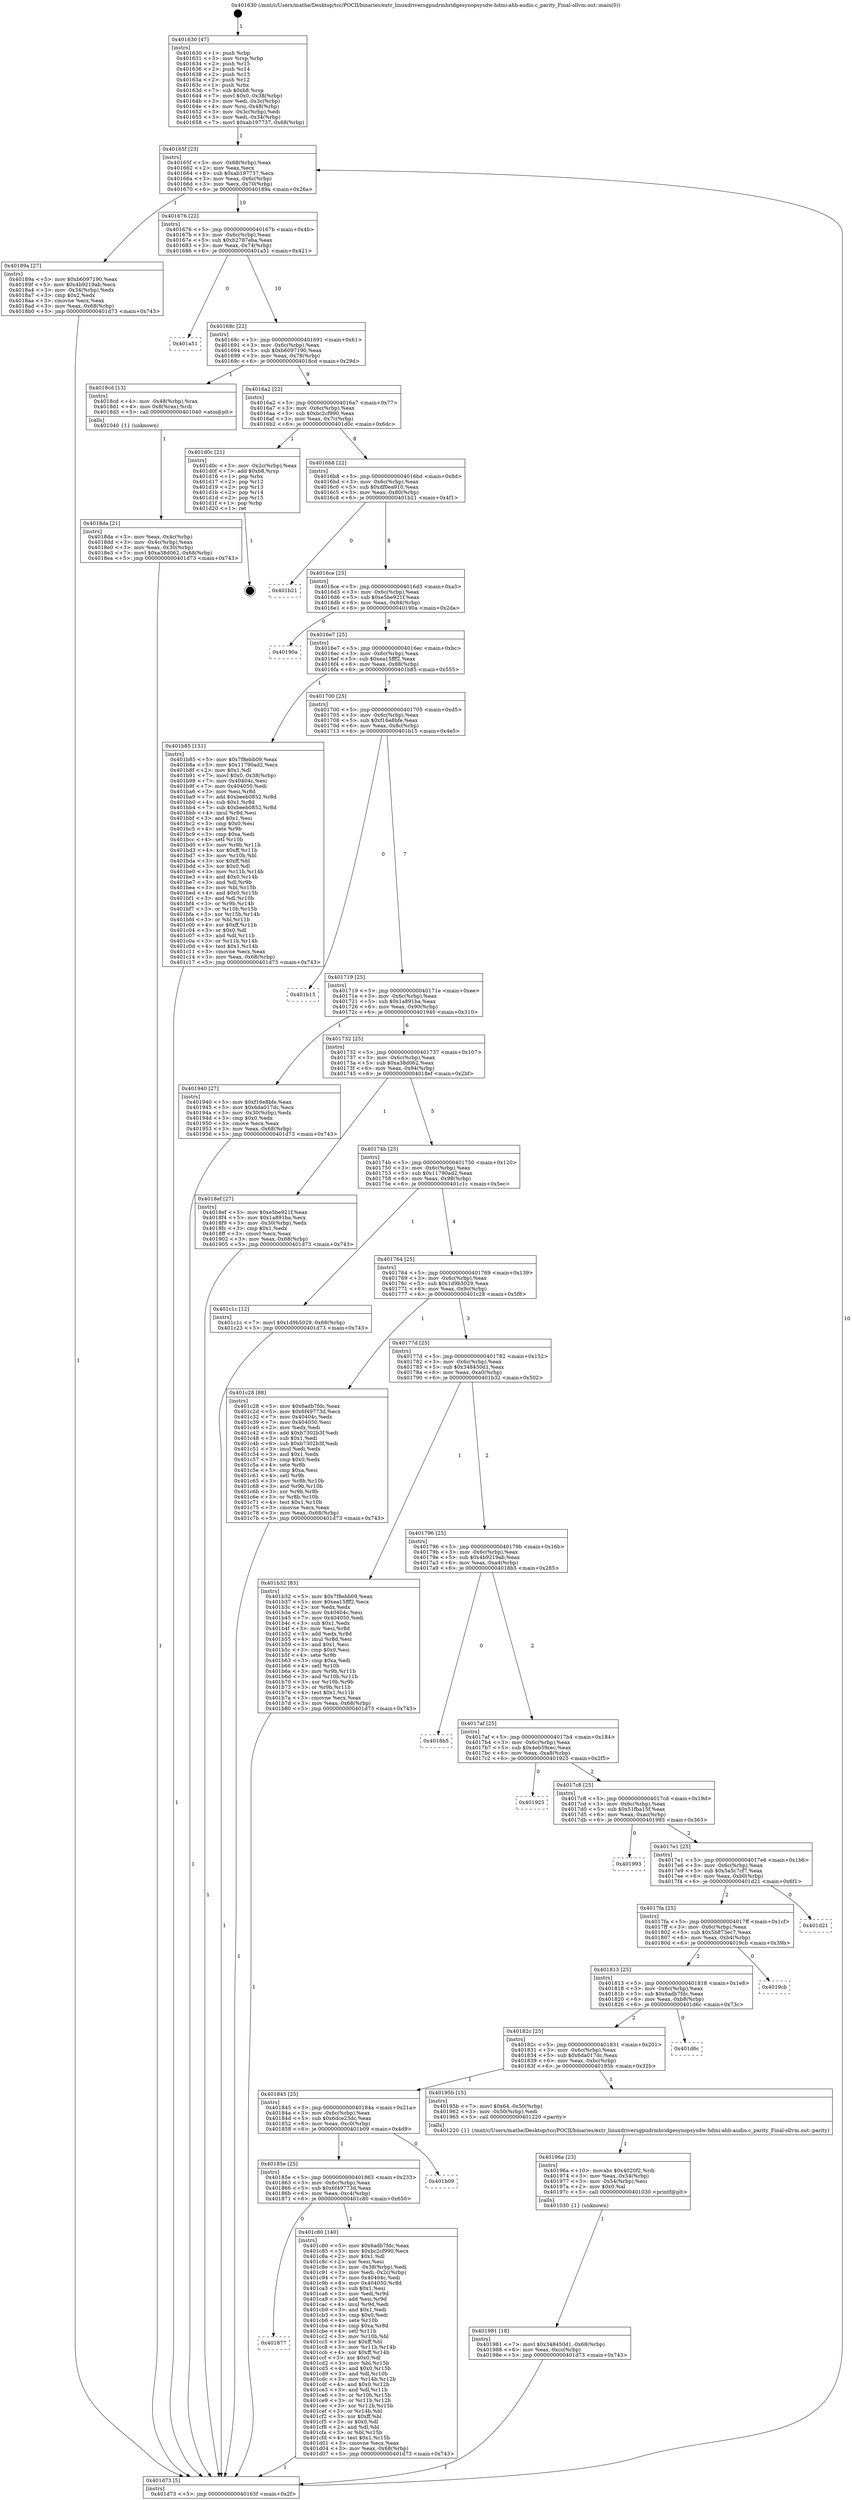 digraph "0x401630" {
  label = "0x401630 (/mnt/c/Users/mathe/Desktop/tcc/POCII/binaries/extr_linuxdriversgpudrmbridgesynopsysdw-hdmi-ahb-audio.c_parity_Final-ollvm.out::main(0))"
  labelloc = "t"
  node[shape=record]

  Entry [label="",width=0.3,height=0.3,shape=circle,fillcolor=black,style=filled]
  "0x40165f" [label="{
     0x40165f [23]\l
     | [instrs]\l
     &nbsp;&nbsp;0x40165f \<+3\>: mov -0x68(%rbp),%eax\l
     &nbsp;&nbsp;0x401662 \<+2\>: mov %eax,%ecx\l
     &nbsp;&nbsp;0x401664 \<+6\>: sub $0xab197737,%ecx\l
     &nbsp;&nbsp;0x40166a \<+3\>: mov %eax,-0x6c(%rbp)\l
     &nbsp;&nbsp;0x40166d \<+3\>: mov %ecx,-0x70(%rbp)\l
     &nbsp;&nbsp;0x401670 \<+6\>: je 000000000040189a \<main+0x26a\>\l
  }"]
  "0x40189a" [label="{
     0x40189a [27]\l
     | [instrs]\l
     &nbsp;&nbsp;0x40189a \<+5\>: mov $0xb6097190,%eax\l
     &nbsp;&nbsp;0x40189f \<+5\>: mov $0x4b9219ab,%ecx\l
     &nbsp;&nbsp;0x4018a4 \<+3\>: mov -0x34(%rbp),%edx\l
     &nbsp;&nbsp;0x4018a7 \<+3\>: cmp $0x2,%edx\l
     &nbsp;&nbsp;0x4018aa \<+3\>: cmovne %ecx,%eax\l
     &nbsp;&nbsp;0x4018ad \<+3\>: mov %eax,-0x68(%rbp)\l
     &nbsp;&nbsp;0x4018b0 \<+5\>: jmp 0000000000401d73 \<main+0x743\>\l
  }"]
  "0x401676" [label="{
     0x401676 [22]\l
     | [instrs]\l
     &nbsp;&nbsp;0x401676 \<+5\>: jmp 000000000040167b \<main+0x4b\>\l
     &nbsp;&nbsp;0x40167b \<+3\>: mov -0x6c(%rbp),%eax\l
     &nbsp;&nbsp;0x40167e \<+5\>: sub $0xb2787eba,%eax\l
     &nbsp;&nbsp;0x401683 \<+3\>: mov %eax,-0x74(%rbp)\l
     &nbsp;&nbsp;0x401686 \<+6\>: je 0000000000401a51 \<main+0x421\>\l
  }"]
  "0x401d73" [label="{
     0x401d73 [5]\l
     | [instrs]\l
     &nbsp;&nbsp;0x401d73 \<+5\>: jmp 000000000040165f \<main+0x2f\>\l
  }"]
  "0x401630" [label="{
     0x401630 [47]\l
     | [instrs]\l
     &nbsp;&nbsp;0x401630 \<+1\>: push %rbp\l
     &nbsp;&nbsp;0x401631 \<+3\>: mov %rsp,%rbp\l
     &nbsp;&nbsp;0x401634 \<+2\>: push %r15\l
     &nbsp;&nbsp;0x401636 \<+2\>: push %r14\l
     &nbsp;&nbsp;0x401638 \<+2\>: push %r13\l
     &nbsp;&nbsp;0x40163a \<+2\>: push %r12\l
     &nbsp;&nbsp;0x40163c \<+1\>: push %rbx\l
     &nbsp;&nbsp;0x40163d \<+7\>: sub $0xb8,%rsp\l
     &nbsp;&nbsp;0x401644 \<+7\>: movl $0x0,-0x38(%rbp)\l
     &nbsp;&nbsp;0x40164b \<+3\>: mov %edi,-0x3c(%rbp)\l
     &nbsp;&nbsp;0x40164e \<+4\>: mov %rsi,-0x48(%rbp)\l
     &nbsp;&nbsp;0x401652 \<+3\>: mov -0x3c(%rbp),%edi\l
     &nbsp;&nbsp;0x401655 \<+3\>: mov %edi,-0x34(%rbp)\l
     &nbsp;&nbsp;0x401658 \<+7\>: movl $0xab197737,-0x68(%rbp)\l
  }"]
  Exit [label="",width=0.3,height=0.3,shape=circle,fillcolor=black,style=filled,peripheries=2]
  "0x401a51" [label="{
     0x401a51\l
  }", style=dashed]
  "0x40168c" [label="{
     0x40168c [22]\l
     | [instrs]\l
     &nbsp;&nbsp;0x40168c \<+5\>: jmp 0000000000401691 \<main+0x61\>\l
     &nbsp;&nbsp;0x401691 \<+3\>: mov -0x6c(%rbp),%eax\l
     &nbsp;&nbsp;0x401694 \<+5\>: sub $0xb6097190,%eax\l
     &nbsp;&nbsp;0x401699 \<+3\>: mov %eax,-0x78(%rbp)\l
     &nbsp;&nbsp;0x40169c \<+6\>: je 00000000004018cd \<main+0x29d\>\l
  }"]
  "0x401877" [label="{
     0x401877\l
  }", style=dashed]
  "0x4018cd" [label="{
     0x4018cd [13]\l
     | [instrs]\l
     &nbsp;&nbsp;0x4018cd \<+4\>: mov -0x48(%rbp),%rax\l
     &nbsp;&nbsp;0x4018d1 \<+4\>: mov 0x8(%rax),%rdi\l
     &nbsp;&nbsp;0x4018d5 \<+5\>: call 0000000000401040 \<atoi@plt\>\l
     | [calls]\l
     &nbsp;&nbsp;0x401040 \{1\} (unknown)\l
  }"]
  "0x4016a2" [label="{
     0x4016a2 [22]\l
     | [instrs]\l
     &nbsp;&nbsp;0x4016a2 \<+5\>: jmp 00000000004016a7 \<main+0x77\>\l
     &nbsp;&nbsp;0x4016a7 \<+3\>: mov -0x6c(%rbp),%eax\l
     &nbsp;&nbsp;0x4016aa \<+5\>: sub $0xbc2cf990,%eax\l
     &nbsp;&nbsp;0x4016af \<+3\>: mov %eax,-0x7c(%rbp)\l
     &nbsp;&nbsp;0x4016b2 \<+6\>: je 0000000000401d0c \<main+0x6dc\>\l
  }"]
  "0x4018da" [label="{
     0x4018da [21]\l
     | [instrs]\l
     &nbsp;&nbsp;0x4018da \<+3\>: mov %eax,-0x4c(%rbp)\l
     &nbsp;&nbsp;0x4018dd \<+3\>: mov -0x4c(%rbp),%eax\l
     &nbsp;&nbsp;0x4018e0 \<+3\>: mov %eax,-0x30(%rbp)\l
     &nbsp;&nbsp;0x4018e3 \<+7\>: movl $0xa38d062,-0x68(%rbp)\l
     &nbsp;&nbsp;0x4018ea \<+5\>: jmp 0000000000401d73 \<main+0x743\>\l
  }"]
  "0x401c80" [label="{
     0x401c80 [140]\l
     | [instrs]\l
     &nbsp;&nbsp;0x401c80 \<+5\>: mov $0x6adb7fdc,%eax\l
     &nbsp;&nbsp;0x401c85 \<+5\>: mov $0xbc2cf990,%ecx\l
     &nbsp;&nbsp;0x401c8a \<+2\>: mov $0x1,%dl\l
     &nbsp;&nbsp;0x401c8c \<+2\>: xor %esi,%esi\l
     &nbsp;&nbsp;0x401c8e \<+3\>: mov -0x38(%rbp),%edi\l
     &nbsp;&nbsp;0x401c91 \<+3\>: mov %edi,-0x2c(%rbp)\l
     &nbsp;&nbsp;0x401c94 \<+7\>: mov 0x40404c,%edi\l
     &nbsp;&nbsp;0x401c9b \<+8\>: mov 0x404050,%r8d\l
     &nbsp;&nbsp;0x401ca3 \<+3\>: sub $0x1,%esi\l
     &nbsp;&nbsp;0x401ca6 \<+3\>: mov %edi,%r9d\l
     &nbsp;&nbsp;0x401ca9 \<+3\>: add %esi,%r9d\l
     &nbsp;&nbsp;0x401cac \<+4\>: imul %r9d,%edi\l
     &nbsp;&nbsp;0x401cb0 \<+3\>: and $0x1,%edi\l
     &nbsp;&nbsp;0x401cb3 \<+3\>: cmp $0x0,%edi\l
     &nbsp;&nbsp;0x401cb6 \<+4\>: sete %r10b\l
     &nbsp;&nbsp;0x401cba \<+4\>: cmp $0xa,%r8d\l
     &nbsp;&nbsp;0x401cbe \<+4\>: setl %r11b\l
     &nbsp;&nbsp;0x401cc2 \<+3\>: mov %r10b,%bl\l
     &nbsp;&nbsp;0x401cc5 \<+3\>: xor $0xff,%bl\l
     &nbsp;&nbsp;0x401cc8 \<+3\>: mov %r11b,%r14b\l
     &nbsp;&nbsp;0x401ccb \<+4\>: xor $0xff,%r14b\l
     &nbsp;&nbsp;0x401ccf \<+3\>: xor $0x0,%dl\l
     &nbsp;&nbsp;0x401cd2 \<+3\>: mov %bl,%r15b\l
     &nbsp;&nbsp;0x401cd5 \<+4\>: and $0x0,%r15b\l
     &nbsp;&nbsp;0x401cd9 \<+3\>: and %dl,%r10b\l
     &nbsp;&nbsp;0x401cdc \<+3\>: mov %r14b,%r12b\l
     &nbsp;&nbsp;0x401cdf \<+4\>: and $0x0,%r12b\l
     &nbsp;&nbsp;0x401ce3 \<+3\>: and %dl,%r11b\l
     &nbsp;&nbsp;0x401ce6 \<+3\>: or %r10b,%r15b\l
     &nbsp;&nbsp;0x401ce9 \<+3\>: or %r11b,%r12b\l
     &nbsp;&nbsp;0x401cec \<+3\>: xor %r12b,%r15b\l
     &nbsp;&nbsp;0x401cef \<+3\>: or %r14b,%bl\l
     &nbsp;&nbsp;0x401cf2 \<+3\>: xor $0xff,%bl\l
     &nbsp;&nbsp;0x401cf5 \<+3\>: or $0x0,%dl\l
     &nbsp;&nbsp;0x401cf8 \<+2\>: and %dl,%bl\l
     &nbsp;&nbsp;0x401cfa \<+3\>: or %bl,%r15b\l
     &nbsp;&nbsp;0x401cfd \<+4\>: test $0x1,%r15b\l
     &nbsp;&nbsp;0x401d01 \<+3\>: cmovne %ecx,%eax\l
     &nbsp;&nbsp;0x401d04 \<+3\>: mov %eax,-0x68(%rbp)\l
     &nbsp;&nbsp;0x401d07 \<+5\>: jmp 0000000000401d73 \<main+0x743\>\l
  }"]
  "0x401d0c" [label="{
     0x401d0c [21]\l
     | [instrs]\l
     &nbsp;&nbsp;0x401d0c \<+3\>: mov -0x2c(%rbp),%eax\l
     &nbsp;&nbsp;0x401d0f \<+7\>: add $0xb8,%rsp\l
     &nbsp;&nbsp;0x401d16 \<+1\>: pop %rbx\l
     &nbsp;&nbsp;0x401d17 \<+2\>: pop %r12\l
     &nbsp;&nbsp;0x401d19 \<+2\>: pop %r13\l
     &nbsp;&nbsp;0x401d1b \<+2\>: pop %r14\l
     &nbsp;&nbsp;0x401d1d \<+2\>: pop %r15\l
     &nbsp;&nbsp;0x401d1f \<+1\>: pop %rbp\l
     &nbsp;&nbsp;0x401d20 \<+1\>: ret\l
  }"]
  "0x4016b8" [label="{
     0x4016b8 [22]\l
     | [instrs]\l
     &nbsp;&nbsp;0x4016b8 \<+5\>: jmp 00000000004016bd \<main+0x8d\>\l
     &nbsp;&nbsp;0x4016bd \<+3\>: mov -0x6c(%rbp),%eax\l
     &nbsp;&nbsp;0x4016c0 \<+5\>: sub $0xdf0ea910,%eax\l
     &nbsp;&nbsp;0x4016c5 \<+3\>: mov %eax,-0x80(%rbp)\l
     &nbsp;&nbsp;0x4016c8 \<+6\>: je 0000000000401b21 \<main+0x4f1\>\l
  }"]
  "0x40185e" [label="{
     0x40185e [25]\l
     | [instrs]\l
     &nbsp;&nbsp;0x40185e \<+5\>: jmp 0000000000401863 \<main+0x233\>\l
     &nbsp;&nbsp;0x401863 \<+3\>: mov -0x6c(%rbp),%eax\l
     &nbsp;&nbsp;0x401866 \<+5\>: sub $0x6f49773d,%eax\l
     &nbsp;&nbsp;0x40186b \<+6\>: mov %eax,-0xc4(%rbp)\l
     &nbsp;&nbsp;0x401871 \<+6\>: je 0000000000401c80 \<main+0x650\>\l
  }"]
  "0x401b21" [label="{
     0x401b21\l
  }", style=dashed]
  "0x4016ce" [label="{
     0x4016ce [25]\l
     | [instrs]\l
     &nbsp;&nbsp;0x4016ce \<+5\>: jmp 00000000004016d3 \<main+0xa3\>\l
     &nbsp;&nbsp;0x4016d3 \<+3\>: mov -0x6c(%rbp),%eax\l
     &nbsp;&nbsp;0x4016d6 \<+5\>: sub $0xe5be921f,%eax\l
     &nbsp;&nbsp;0x4016db \<+6\>: mov %eax,-0x84(%rbp)\l
     &nbsp;&nbsp;0x4016e1 \<+6\>: je 000000000040190a \<main+0x2da\>\l
  }"]
  "0x401b09" [label="{
     0x401b09\l
  }", style=dashed]
  "0x40190a" [label="{
     0x40190a\l
  }", style=dashed]
  "0x4016e7" [label="{
     0x4016e7 [25]\l
     | [instrs]\l
     &nbsp;&nbsp;0x4016e7 \<+5\>: jmp 00000000004016ec \<main+0xbc\>\l
     &nbsp;&nbsp;0x4016ec \<+3\>: mov -0x6c(%rbp),%eax\l
     &nbsp;&nbsp;0x4016ef \<+5\>: sub $0xea15fff2,%eax\l
     &nbsp;&nbsp;0x4016f4 \<+6\>: mov %eax,-0x88(%rbp)\l
     &nbsp;&nbsp;0x4016fa \<+6\>: je 0000000000401b85 \<main+0x555\>\l
  }"]
  "0x401981" [label="{
     0x401981 [18]\l
     | [instrs]\l
     &nbsp;&nbsp;0x401981 \<+7\>: movl $0x348450d1,-0x68(%rbp)\l
     &nbsp;&nbsp;0x401988 \<+6\>: mov %eax,-0xcc(%rbp)\l
     &nbsp;&nbsp;0x40198e \<+5\>: jmp 0000000000401d73 \<main+0x743\>\l
  }"]
  "0x401b85" [label="{
     0x401b85 [151]\l
     | [instrs]\l
     &nbsp;&nbsp;0x401b85 \<+5\>: mov $0x7f8ebb09,%eax\l
     &nbsp;&nbsp;0x401b8a \<+5\>: mov $0x11790ad2,%ecx\l
     &nbsp;&nbsp;0x401b8f \<+2\>: mov $0x1,%dl\l
     &nbsp;&nbsp;0x401b91 \<+7\>: movl $0x0,-0x38(%rbp)\l
     &nbsp;&nbsp;0x401b98 \<+7\>: mov 0x40404c,%esi\l
     &nbsp;&nbsp;0x401b9f \<+7\>: mov 0x404050,%edi\l
     &nbsp;&nbsp;0x401ba6 \<+3\>: mov %esi,%r8d\l
     &nbsp;&nbsp;0x401ba9 \<+7\>: add $0xbeeb0852,%r8d\l
     &nbsp;&nbsp;0x401bb0 \<+4\>: sub $0x1,%r8d\l
     &nbsp;&nbsp;0x401bb4 \<+7\>: sub $0xbeeb0852,%r8d\l
     &nbsp;&nbsp;0x401bbb \<+4\>: imul %r8d,%esi\l
     &nbsp;&nbsp;0x401bbf \<+3\>: and $0x1,%esi\l
     &nbsp;&nbsp;0x401bc2 \<+3\>: cmp $0x0,%esi\l
     &nbsp;&nbsp;0x401bc5 \<+4\>: sete %r9b\l
     &nbsp;&nbsp;0x401bc9 \<+3\>: cmp $0xa,%edi\l
     &nbsp;&nbsp;0x401bcc \<+4\>: setl %r10b\l
     &nbsp;&nbsp;0x401bd0 \<+3\>: mov %r9b,%r11b\l
     &nbsp;&nbsp;0x401bd3 \<+4\>: xor $0xff,%r11b\l
     &nbsp;&nbsp;0x401bd7 \<+3\>: mov %r10b,%bl\l
     &nbsp;&nbsp;0x401bda \<+3\>: xor $0xff,%bl\l
     &nbsp;&nbsp;0x401bdd \<+3\>: xor $0x0,%dl\l
     &nbsp;&nbsp;0x401be0 \<+3\>: mov %r11b,%r14b\l
     &nbsp;&nbsp;0x401be3 \<+4\>: and $0x0,%r14b\l
     &nbsp;&nbsp;0x401be7 \<+3\>: and %dl,%r9b\l
     &nbsp;&nbsp;0x401bea \<+3\>: mov %bl,%r15b\l
     &nbsp;&nbsp;0x401bed \<+4\>: and $0x0,%r15b\l
     &nbsp;&nbsp;0x401bf1 \<+3\>: and %dl,%r10b\l
     &nbsp;&nbsp;0x401bf4 \<+3\>: or %r9b,%r14b\l
     &nbsp;&nbsp;0x401bf7 \<+3\>: or %r10b,%r15b\l
     &nbsp;&nbsp;0x401bfa \<+3\>: xor %r15b,%r14b\l
     &nbsp;&nbsp;0x401bfd \<+3\>: or %bl,%r11b\l
     &nbsp;&nbsp;0x401c00 \<+4\>: xor $0xff,%r11b\l
     &nbsp;&nbsp;0x401c04 \<+3\>: or $0x0,%dl\l
     &nbsp;&nbsp;0x401c07 \<+3\>: and %dl,%r11b\l
     &nbsp;&nbsp;0x401c0a \<+3\>: or %r11b,%r14b\l
     &nbsp;&nbsp;0x401c0d \<+4\>: test $0x1,%r14b\l
     &nbsp;&nbsp;0x401c11 \<+3\>: cmovne %ecx,%eax\l
     &nbsp;&nbsp;0x401c14 \<+3\>: mov %eax,-0x68(%rbp)\l
     &nbsp;&nbsp;0x401c17 \<+5\>: jmp 0000000000401d73 \<main+0x743\>\l
  }"]
  "0x401700" [label="{
     0x401700 [25]\l
     | [instrs]\l
     &nbsp;&nbsp;0x401700 \<+5\>: jmp 0000000000401705 \<main+0xd5\>\l
     &nbsp;&nbsp;0x401705 \<+3\>: mov -0x6c(%rbp),%eax\l
     &nbsp;&nbsp;0x401708 \<+5\>: sub $0xf16e8bfe,%eax\l
     &nbsp;&nbsp;0x40170d \<+6\>: mov %eax,-0x8c(%rbp)\l
     &nbsp;&nbsp;0x401713 \<+6\>: je 0000000000401b15 \<main+0x4e5\>\l
  }"]
  "0x40196a" [label="{
     0x40196a [23]\l
     | [instrs]\l
     &nbsp;&nbsp;0x40196a \<+10\>: movabs $0x4020f2,%rdi\l
     &nbsp;&nbsp;0x401974 \<+3\>: mov %eax,-0x54(%rbp)\l
     &nbsp;&nbsp;0x401977 \<+3\>: mov -0x54(%rbp),%esi\l
     &nbsp;&nbsp;0x40197a \<+2\>: mov $0x0,%al\l
     &nbsp;&nbsp;0x40197c \<+5\>: call 0000000000401030 \<printf@plt\>\l
     | [calls]\l
     &nbsp;&nbsp;0x401030 \{1\} (unknown)\l
  }"]
  "0x401b15" [label="{
     0x401b15\l
  }", style=dashed]
  "0x401719" [label="{
     0x401719 [25]\l
     | [instrs]\l
     &nbsp;&nbsp;0x401719 \<+5\>: jmp 000000000040171e \<main+0xee\>\l
     &nbsp;&nbsp;0x40171e \<+3\>: mov -0x6c(%rbp),%eax\l
     &nbsp;&nbsp;0x401721 \<+5\>: sub $0x1a891ba,%eax\l
     &nbsp;&nbsp;0x401726 \<+6\>: mov %eax,-0x90(%rbp)\l
     &nbsp;&nbsp;0x40172c \<+6\>: je 0000000000401940 \<main+0x310\>\l
  }"]
  "0x401845" [label="{
     0x401845 [25]\l
     | [instrs]\l
     &nbsp;&nbsp;0x401845 \<+5\>: jmp 000000000040184a \<main+0x21a\>\l
     &nbsp;&nbsp;0x40184a \<+3\>: mov -0x6c(%rbp),%eax\l
     &nbsp;&nbsp;0x40184d \<+5\>: sub $0x6dce23dc,%eax\l
     &nbsp;&nbsp;0x401852 \<+6\>: mov %eax,-0xc0(%rbp)\l
     &nbsp;&nbsp;0x401858 \<+6\>: je 0000000000401b09 \<main+0x4d9\>\l
  }"]
  "0x401940" [label="{
     0x401940 [27]\l
     | [instrs]\l
     &nbsp;&nbsp;0x401940 \<+5\>: mov $0xf16e8bfe,%eax\l
     &nbsp;&nbsp;0x401945 \<+5\>: mov $0x6da017dc,%ecx\l
     &nbsp;&nbsp;0x40194a \<+3\>: mov -0x30(%rbp),%edx\l
     &nbsp;&nbsp;0x40194d \<+3\>: cmp $0x0,%edx\l
     &nbsp;&nbsp;0x401950 \<+3\>: cmove %ecx,%eax\l
     &nbsp;&nbsp;0x401953 \<+3\>: mov %eax,-0x68(%rbp)\l
     &nbsp;&nbsp;0x401956 \<+5\>: jmp 0000000000401d73 \<main+0x743\>\l
  }"]
  "0x401732" [label="{
     0x401732 [25]\l
     | [instrs]\l
     &nbsp;&nbsp;0x401732 \<+5\>: jmp 0000000000401737 \<main+0x107\>\l
     &nbsp;&nbsp;0x401737 \<+3\>: mov -0x6c(%rbp),%eax\l
     &nbsp;&nbsp;0x40173a \<+5\>: sub $0xa38d062,%eax\l
     &nbsp;&nbsp;0x40173f \<+6\>: mov %eax,-0x94(%rbp)\l
     &nbsp;&nbsp;0x401745 \<+6\>: je 00000000004018ef \<main+0x2bf\>\l
  }"]
  "0x40195b" [label="{
     0x40195b [15]\l
     | [instrs]\l
     &nbsp;&nbsp;0x40195b \<+7\>: movl $0x64,-0x50(%rbp)\l
     &nbsp;&nbsp;0x401962 \<+3\>: mov -0x50(%rbp),%edi\l
     &nbsp;&nbsp;0x401965 \<+5\>: call 0000000000401220 \<parity\>\l
     | [calls]\l
     &nbsp;&nbsp;0x401220 \{1\} (/mnt/c/Users/mathe/Desktop/tcc/POCII/binaries/extr_linuxdriversgpudrmbridgesynopsysdw-hdmi-ahb-audio.c_parity_Final-ollvm.out::parity)\l
  }"]
  "0x4018ef" [label="{
     0x4018ef [27]\l
     | [instrs]\l
     &nbsp;&nbsp;0x4018ef \<+5\>: mov $0xe5be921f,%eax\l
     &nbsp;&nbsp;0x4018f4 \<+5\>: mov $0x1a891ba,%ecx\l
     &nbsp;&nbsp;0x4018f9 \<+3\>: mov -0x30(%rbp),%edx\l
     &nbsp;&nbsp;0x4018fc \<+3\>: cmp $0x1,%edx\l
     &nbsp;&nbsp;0x4018ff \<+3\>: cmovl %ecx,%eax\l
     &nbsp;&nbsp;0x401902 \<+3\>: mov %eax,-0x68(%rbp)\l
     &nbsp;&nbsp;0x401905 \<+5\>: jmp 0000000000401d73 \<main+0x743\>\l
  }"]
  "0x40174b" [label="{
     0x40174b [25]\l
     | [instrs]\l
     &nbsp;&nbsp;0x40174b \<+5\>: jmp 0000000000401750 \<main+0x120\>\l
     &nbsp;&nbsp;0x401750 \<+3\>: mov -0x6c(%rbp),%eax\l
     &nbsp;&nbsp;0x401753 \<+5\>: sub $0x11790ad2,%eax\l
     &nbsp;&nbsp;0x401758 \<+6\>: mov %eax,-0x98(%rbp)\l
     &nbsp;&nbsp;0x40175e \<+6\>: je 0000000000401c1c \<main+0x5ec\>\l
  }"]
  "0x40182c" [label="{
     0x40182c [25]\l
     | [instrs]\l
     &nbsp;&nbsp;0x40182c \<+5\>: jmp 0000000000401831 \<main+0x201\>\l
     &nbsp;&nbsp;0x401831 \<+3\>: mov -0x6c(%rbp),%eax\l
     &nbsp;&nbsp;0x401834 \<+5\>: sub $0x6da017dc,%eax\l
     &nbsp;&nbsp;0x401839 \<+6\>: mov %eax,-0xbc(%rbp)\l
     &nbsp;&nbsp;0x40183f \<+6\>: je 000000000040195b \<main+0x32b\>\l
  }"]
  "0x401c1c" [label="{
     0x401c1c [12]\l
     | [instrs]\l
     &nbsp;&nbsp;0x401c1c \<+7\>: movl $0x1d9b5029,-0x68(%rbp)\l
     &nbsp;&nbsp;0x401c23 \<+5\>: jmp 0000000000401d73 \<main+0x743\>\l
  }"]
  "0x401764" [label="{
     0x401764 [25]\l
     | [instrs]\l
     &nbsp;&nbsp;0x401764 \<+5\>: jmp 0000000000401769 \<main+0x139\>\l
     &nbsp;&nbsp;0x401769 \<+3\>: mov -0x6c(%rbp),%eax\l
     &nbsp;&nbsp;0x40176c \<+5\>: sub $0x1d9b5029,%eax\l
     &nbsp;&nbsp;0x401771 \<+6\>: mov %eax,-0x9c(%rbp)\l
     &nbsp;&nbsp;0x401777 \<+6\>: je 0000000000401c28 \<main+0x5f8\>\l
  }"]
  "0x401d6c" [label="{
     0x401d6c\l
  }", style=dashed]
  "0x401c28" [label="{
     0x401c28 [88]\l
     | [instrs]\l
     &nbsp;&nbsp;0x401c28 \<+5\>: mov $0x6adb7fdc,%eax\l
     &nbsp;&nbsp;0x401c2d \<+5\>: mov $0x6f49773d,%ecx\l
     &nbsp;&nbsp;0x401c32 \<+7\>: mov 0x40404c,%edx\l
     &nbsp;&nbsp;0x401c39 \<+7\>: mov 0x404050,%esi\l
     &nbsp;&nbsp;0x401c40 \<+2\>: mov %edx,%edi\l
     &nbsp;&nbsp;0x401c42 \<+6\>: add $0xb7302b3f,%edi\l
     &nbsp;&nbsp;0x401c48 \<+3\>: sub $0x1,%edi\l
     &nbsp;&nbsp;0x401c4b \<+6\>: sub $0xb7302b3f,%edi\l
     &nbsp;&nbsp;0x401c51 \<+3\>: imul %edi,%edx\l
     &nbsp;&nbsp;0x401c54 \<+3\>: and $0x1,%edx\l
     &nbsp;&nbsp;0x401c57 \<+3\>: cmp $0x0,%edx\l
     &nbsp;&nbsp;0x401c5a \<+4\>: sete %r8b\l
     &nbsp;&nbsp;0x401c5e \<+3\>: cmp $0xa,%esi\l
     &nbsp;&nbsp;0x401c61 \<+4\>: setl %r9b\l
     &nbsp;&nbsp;0x401c65 \<+3\>: mov %r8b,%r10b\l
     &nbsp;&nbsp;0x401c68 \<+3\>: and %r9b,%r10b\l
     &nbsp;&nbsp;0x401c6b \<+3\>: xor %r9b,%r8b\l
     &nbsp;&nbsp;0x401c6e \<+3\>: or %r8b,%r10b\l
     &nbsp;&nbsp;0x401c71 \<+4\>: test $0x1,%r10b\l
     &nbsp;&nbsp;0x401c75 \<+3\>: cmovne %ecx,%eax\l
     &nbsp;&nbsp;0x401c78 \<+3\>: mov %eax,-0x68(%rbp)\l
     &nbsp;&nbsp;0x401c7b \<+5\>: jmp 0000000000401d73 \<main+0x743\>\l
  }"]
  "0x40177d" [label="{
     0x40177d [25]\l
     | [instrs]\l
     &nbsp;&nbsp;0x40177d \<+5\>: jmp 0000000000401782 \<main+0x152\>\l
     &nbsp;&nbsp;0x401782 \<+3\>: mov -0x6c(%rbp),%eax\l
     &nbsp;&nbsp;0x401785 \<+5\>: sub $0x348450d1,%eax\l
     &nbsp;&nbsp;0x40178a \<+6\>: mov %eax,-0xa0(%rbp)\l
     &nbsp;&nbsp;0x401790 \<+6\>: je 0000000000401b32 \<main+0x502\>\l
  }"]
  "0x401813" [label="{
     0x401813 [25]\l
     | [instrs]\l
     &nbsp;&nbsp;0x401813 \<+5\>: jmp 0000000000401818 \<main+0x1e8\>\l
     &nbsp;&nbsp;0x401818 \<+3\>: mov -0x6c(%rbp),%eax\l
     &nbsp;&nbsp;0x40181b \<+5\>: sub $0x6adb7fdc,%eax\l
     &nbsp;&nbsp;0x401820 \<+6\>: mov %eax,-0xb8(%rbp)\l
     &nbsp;&nbsp;0x401826 \<+6\>: je 0000000000401d6c \<main+0x73c\>\l
  }"]
  "0x401b32" [label="{
     0x401b32 [83]\l
     | [instrs]\l
     &nbsp;&nbsp;0x401b32 \<+5\>: mov $0x7f8ebb09,%eax\l
     &nbsp;&nbsp;0x401b37 \<+5\>: mov $0xea15fff2,%ecx\l
     &nbsp;&nbsp;0x401b3c \<+2\>: xor %edx,%edx\l
     &nbsp;&nbsp;0x401b3e \<+7\>: mov 0x40404c,%esi\l
     &nbsp;&nbsp;0x401b45 \<+7\>: mov 0x404050,%edi\l
     &nbsp;&nbsp;0x401b4c \<+3\>: sub $0x1,%edx\l
     &nbsp;&nbsp;0x401b4f \<+3\>: mov %esi,%r8d\l
     &nbsp;&nbsp;0x401b52 \<+3\>: add %edx,%r8d\l
     &nbsp;&nbsp;0x401b55 \<+4\>: imul %r8d,%esi\l
     &nbsp;&nbsp;0x401b59 \<+3\>: and $0x1,%esi\l
     &nbsp;&nbsp;0x401b5c \<+3\>: cmp $0x0,%esi\l
     &nbsp;&nbsp;0x401b5f \<+4\>: sete %r9b\l
     &nbsp;&nbsp;0x401b63 \<+3\>: cmp $0xa,%edi\l
     &nbsp;&nbsp;0x401b66 \<+4\>: setl %r10b\l
     &nbsp;&nbsp;0x401b6a \<+3\>: mov %r9b,%r11b\l
     &nbsp;&nbsp;0x401b6d \<+3\>: and %r10b,%r11b\l
     &nbsp;&nbsp;0x401b70 \<+3\>: xor %r10b,%r9b\l
     &nbsp;&nbsp;0x401b73 \<+3\>: or %r9b,%r11b\l
     &nbsp;&nbsp;0x401b76 \<+4\>: test $0x1,%r11b\l
     &nbsp;&nbsp;0x401b7a \<+3\>: cmovne %ecx,%eax\l
     &nbsp;&nbsp;0x401b7d \<+3\>: mov %eax,-0x68(%rbp)\l
     &nbsp;&nbsp;0x401b80 \<+5\>: jmp 0000000000401d73 \<main+0x743\>\l
  }"]
  "0x401796" [label="{
     0x401796 [25]\l
     | [instrs]\l
     &nbsp;&nbsp;0x401796 \<+5\>: jmp 000000000040179b \<main+0x16b\>\l
     &nbsp;&nbsp;0x40179b \<+3\>: mov -0x6c(%rbp),%eax\l
     &nbsp;&nbsp;0x40179e \<+5\>: sub $0x4b9219ab,%eax\l
     &nbsp;&nbsp;0x4017a3 \<+6\>: mov %eax,-0xa4(%rbp)\l
     &nbsp;&nbsp;0x4017a9 \<+6\>: je 00000000004018b5 \<main+0x285\>\l
  }"]
  "0x4019cb" [label="{
     0x4019cb\l
  }", style=dashed]
  "0x4018b5" [label="{
     0x4018b5\l
  }", style=dashed]
  "0x4017af" [label="{
     0x4017af [25]\l
     | [instrs]\l
     &nbsp;&nbsp;0x4017af \<+5\>: jmp 00000000004017b4 \<main+0x184\>\l
     &nbsp;&nbsp;0x4017b4 \<+3\>: mov -0x6c(%rbp),%eax\l
     &nbsp;&nbsp;0x4017b7 \<+5\>: sub $0x4eb59cec,%eax\l
     &nbsp;&nbsp;0x4017bc \<+6\>: mov %eax,-0xa8(%rbp)\l
     &nbsp;&nbsp;0x4017c2 \<+6\>: je 0000000000401925 \<main+0x2f5\>\l
  }"]
  "0x4017fa" [label="{
     0x4017fa [25]\l
     | [instrs]\l
     &nbsp;&nbsp;0x4017fa \<+5\>: jmp 00000000004017ff \<main+0x1cf\>\l
     &nbsp;&nbsp;0x4017ff \<+3\>: mov -0x6c(%rbp),%eax\l
     &nbsp;&nbsp;0x401802 \<+5\>: sub $0x5b873ec7,%eax\l
     &nbsp;&nbsp;0x401807 \<+6\>: mov %eax,-0xb4(%rbp)\l
     &nbsp;&nbsp;0x40180d \<+6\>: je 00000000004019cb \<main+0x39b\>\l
  }"]
  "0x401925" [label="{
     0x401925\l
  }", style=dashed]
  "0x4017c8" [label="{
     0x4017c8 [25]\l
     | [instrs]\l
     &nbsp;&nbsp;0x4017c8 \<+5\>: jmp 00000000004017cd \<main+0x19d\>\l
     &nbsp;&nbsp;0x4017cd \<+3\>: mov -0x6c(%rbp),%eax\l
     &nbsp;&nbsp;0x4017d0 \<+5\>: sub $0x51fba15f,%eax\l
     &nbsp;&nbsp;0x4017d5 \<+6\>: mov %eax,-0xac(%rbp)\l
     &nbsp;&nbsp;0x4017db \<+6\>: je 0000000000401993 \<main+0x363\>\l
  }"]
  "0x401d21" [label="{
     0x401d21\l
  }", style=dashed]
  "0x401993" [label="{
     0x401993\l
  }", style=dashed]
  "0x4017e1" [label="{
     0x4017e1 [25]\l
     | [instrs]\l
     &nbsp;&nbsp;0x4017e1 \<+5\>: jmp 00000000004017e6 \<main+0x1b6\>\l
     &nbsp;&nbsp;0x4017e6 \<+3\>: mov -0x6c(%rbp),%eax\l
     &nbsp;&nbsp;0x4017e9 \<+5\>: sub $0x5a5c7cf7,%eax\l
     &nbsp;&nbsp;0x4017ee \<+6\>: mov %eax,-0xb0(%rbp)\l
     &nbsp;&nbsp;0x4017f4 \<+6\>: je 0000000000401d21 \<main+0x6f1\>\l
  }"]
  Entry -> "0x401630" [label=" 1"]
  "0x40165f" -> "0x40189a" [label=" 1"]
  "0x40165f" -> "0x401676" [label=" 10"]
  "0x40189a" -> "0x401d73" [label=" 1"]
  "0x401630" -> "0x40165f" [label=" 1"]
  "0x401d73" -> "0x40165f" [label=" 10"]
  "0x401d0c" -> Exit [label=" 1"]
  "0x401676" -> "0x401a51" [label=" 0"]
  "0x401676" -> "0x40168c" [label=" 10"]
  "0x401c80" -> "0x401d73" [label=" 1"]
  "0x40168c" -> "0x4018cd" [label=" 1"]
  "0x40168c" -> "0x4016a2" [label=" 9"]
  "0x4018cd" -> "0x4018da" [label=" 1"]
  "0x4018da" -> "0x401d73" [label=" 1"]
  "0x40185e" -> "0x401877" [label=" 0"]
  "0x4016a2" -> "0x401d0c" [label=" 1"]
  "0x4016a2" -> "0x4016b8" [label=" 8"]
  "0x40185e" -> "0x401c80" [label=" 1"]
  "0x4016b8" -> "0x401b21" [label=" 0"]
  "0x4016b8" -> "0x4016ce" [label=" 8"]
  "0x401845" -> "0x40185e" [label=" 1"]
  "0x4016ce" -> "0x40190a" [label=" 0"]
  "0x4016ce" -> "0x4016e7" [label=" 8"]
  "0x401845" -> "0x401b09" [label=" 0"]
  "0x4016e7" -> "0x401b85" [label=" 1"]
  "0x4016e7" -> "0x401700" [label=" 7"]
  "0x401c28" -> "0x401d73" [label=" 1"]
  "0x401700" -> "0x401b15" [label=" 0"]
  "0x401700" -> "0x401719" [label=" 7"]
  "0x401c1c" -> "0x401d73" [label=" 1"]
  "0x401719" -> "0x401940" [label=" 1"]
  "0x401719" -> "0x401732" [label=" 6"]
  "0x401b85" -> "0x401d73" [label=" 1"]
  "0x401732" -> "0x4018ef" [label=" 1"]
  "0x401732" -> "0x40174b" [label=" 5"]
  "0x4018ef" -> "0x401d73" [label=" 1"]
  "0x401940" -> "0x401d73" [label=" 1"]
  "0x401b32" -> "0x401d73" [label=" 1"]
  "0x40174b" -> "0x401c1c" [label=" 1"]
  "0x40174b" -> "0x401764" [label=" 4"]
  "0x40196a" -> "0x401981" [label=" 1"]
  "0x401764" -> "0x401c28" [label=" 1"]
  "0x401764" -> "0x40177d" [label=" 3"]
  "0x40195b" -> "0x40196a" [label=" 1"]
  "0x40177d" -> "0x401b32" [label=" 1"]
  "0x40177d" -> "0x401796" [label=" 2"]
  "0x40182c" -> "0x40195b" [label=" 1"]
  "0x401796" -> "0x4018b5" [label=" 0"]
  "0x401796" -> "0x4017af" [label=" 2"]
  "0x401981" -> "0x401d73" [label=" 1"]
  "0x4017af" -> "0x401925" [label=" 0"]
  "0x4017af" -> "0x4017c8" [label=" 2"]
  "0x401813" -> "0x401d6c" [label=" 0"]
  "0x4017c8" -> "0x401993" [label=" 0"]
  "0x4017c8" -> "0x4017e1" [label=" 2"]
  "0x40182c" -> "0x401845" [label=" 1"]
  "0x4017e1" -> "0x401d21" [label=" 0"]
  "0x4017e1" -> "0x4017fa" [label=" 2"]
  "0x401813" -> "0x40182c" [label=" 2"]
  "0x4017fa" -> "0x4019cb" [label=" 0"]
  "0x4017fa" -> "0x401813" [label=" 2"]
}
